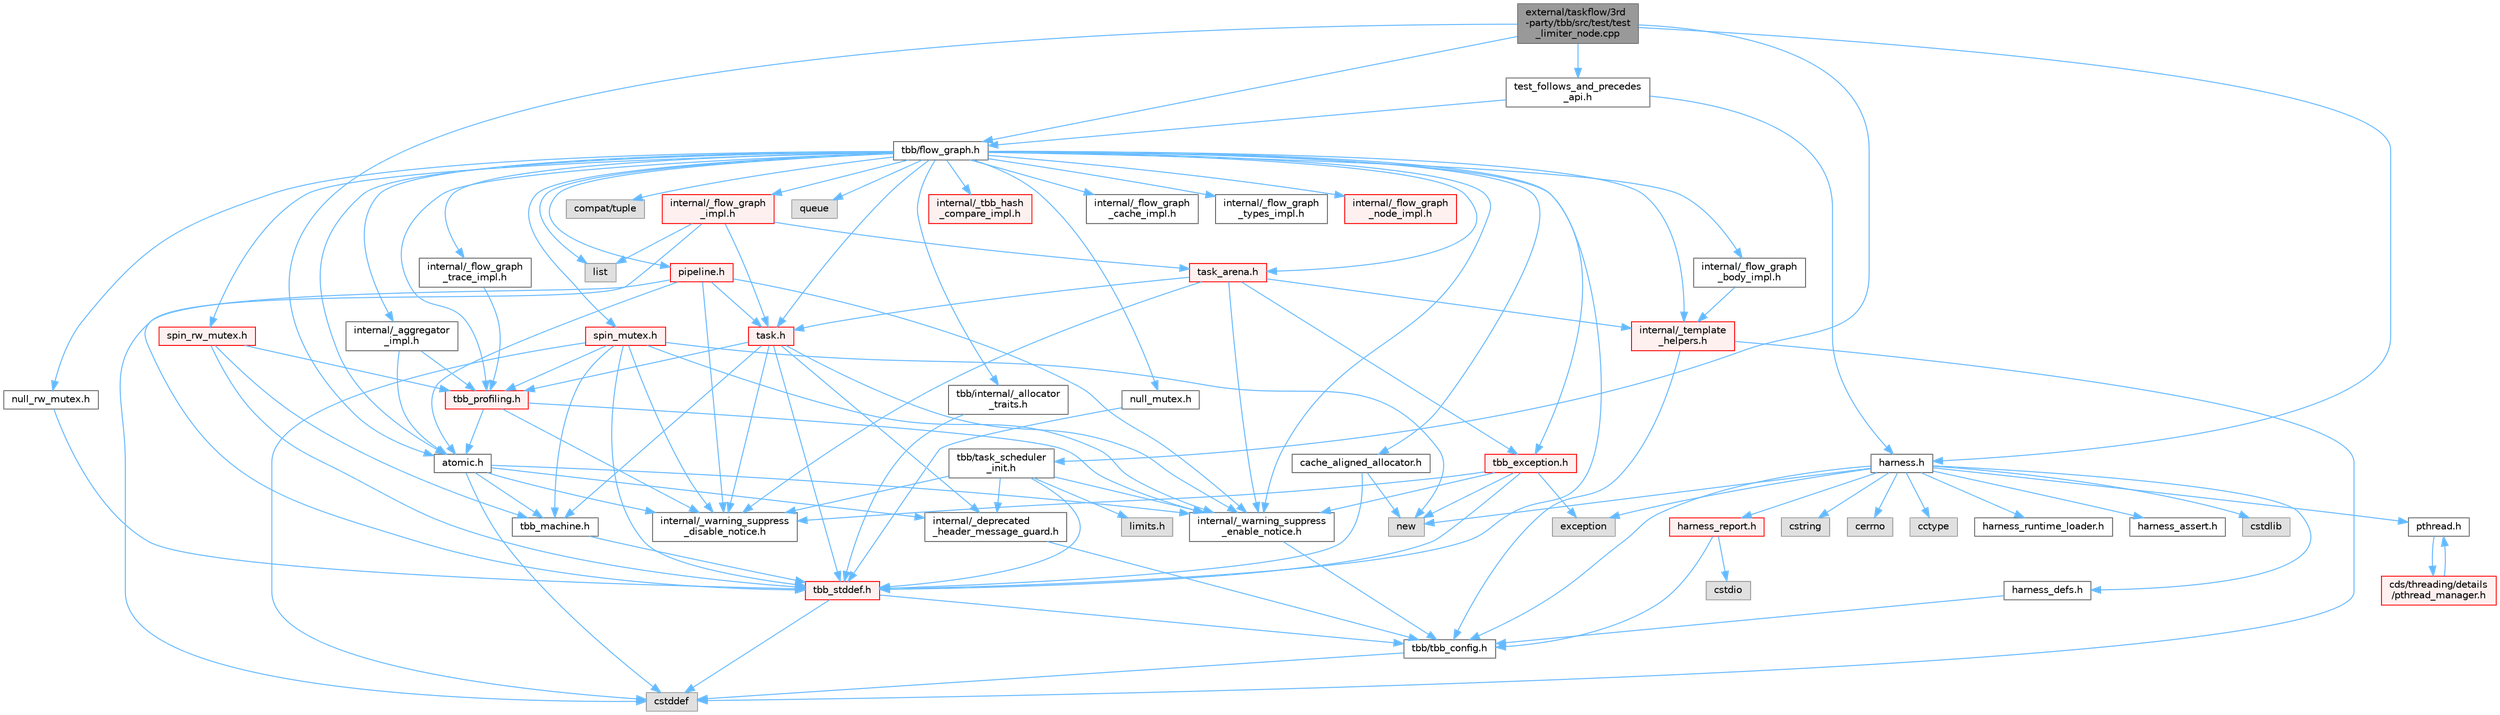 digraph "external/taskflow/3rd-party/tbb/src/test/test_limiter_node.cpp"
{
 // LATEX_PDF_SIZE
  bgcolor="transparent";
  edge [fontname=Helvetica,fontsize=10,labelfontname=Helvetica,labelfontsize=10];
  node [fontname=Helvetica,fontsize=10,shape=box,height=0.2,width=0.4];
  Node1 [id="Node000001",label="external/taskflow/3rd\l-party/tbb/src/test/test\l_limiter_node.cpp",height=0.2,width=0.4,color="gray40", fillcolor="grey60", style="filled", fontcolor="black",tooltip=" "];
  Node1 -> Node2 [id="edge1_Node000001_Node000002",color="steelblue1",style="solid",tooltip=" "];
  Node2 [id="Node000002",label="harness.h",height=0.2,width=0.4,color="grey40", fillcolor="white", style="filled",URL="$harness_8h.html",tooltip=" "];
  Node2 -> Node3 [id="edge2_Node000002_Node000003",color="steelblue1",style="solid",tooltip=" "];
  Node3 [id="Node000003",label="tbb/tbb_config.h",height=0.2,width=0.4,color="grey40", fillcolor="white", style="filled",URL="$tbb__config_8h.html",tooltip=" "];
  Node3 -> Node4 [id="edge3_Node000003_Node000004",color="steelblue1",style="solid",tooltip=" "];
  Node4 [id="Node000004",label="cstddef",height=0.2,width=0.4,color="grey60", fillcolor="#E0E0E0", style="filled",tooltip=" "];
  Node2 -> Node5 [id="edge4_Node000002_Node000005",color="steelblue1",style="solid",tooltip=" "];
  Node5 [id="Node000005",label="harness_defs.h",height=0.2,width=0.4,color="grey40", fillcolor="white", style="filled",URL="$harness__defs_8h.html",tooltip=" "];
  Node5 -> Node3 [id="edge5_Node000005_Node000003",color="steelblue1",style="solid",tooltip=" "];
  Node2 -> Node6 [id="edge6_Node000002_Node000006",color="steelblue1",style="solid",tooltip=" "];
  Node6 [id="Node000006",label="cstdlib",height=0.2,width=0.4,color="grey60", fillcolor="#E0E0E0", style="filled",tooltip=" "];
  Node2 -> Node7 [id="edge7_Node000002_Node000007",color="steelblue1",style="solid",tooltip=" "];
  Node7 [id="Node000007",label="cstring",height=0.2,width=0.4,color="grey60", fillcolor="#E0E0E0", style="filled",tooltip=" "];
  Node2 -> Node8 [id="edge8_Node000002_Node000008",color="steelblue1",style="solid",tooltip=" "];
  Node8 [id="Node000008",label="cerrno",height=0.2,width=0.4,color="grey60", fillcolor="#E0E0E0", style="filled",tooltip=" "];
  Node2 -> Node9 [id="edge9_Node000002_Node000009",color="steelblue1",style="solid",tooltip=" "];
  Node9 [id="Node000009",label="cctype",height=0.2,width=0.4,color="grey60", fillcolor="#E0E0E0", style="filled",tooltip=" "];
  Node2 -> Node10 [id="edge10_Node000002_Node000010",color="steelblue1",style="solid",tooltip=" "];
  Node10 [id="Node000010",label="new",height=0.2,width=0.4,color="grey60", fillcolor="#E0E0E0", style="filled",tooltip=" "];
  Node2 -> Node11 [id="edge11_Node000002_Node000011",color="steelblue1",style="solid",tooltip=" "];
  Node11 [id="Node000011",label="pthread.h",height=0.2,width=0.4,color="grey40", fillcolor="white", style="filled",URL="$pthread_8h.html",tooltip=" "];
  Node11 -> Node12 [id="edge12_Node000011_Node000012",color="steelblue1",style="solid",tooltip=" "];
  Node12 [id="Node000012",label="cds/threading/details\l/pthread_manager.h",height=0.2,width=0.4,color="red", fillcolor="#FFF0F0", style="filled",URL="$pthread__manager_8h.html",tooltip=" "];
  Node12 -> Node11 [id="edge13_Node000012_Node000011",color="steelblue1",style="solid",tooltip=" "];
  Node2 -> Node57 [id="edge14_Node000002_Node000057",color="steelblue1",style="solid",tooltip=" "];
  Node57 [id="Node000057",label="harness_runtime_loader.h",height=0.2,width=0.4,color="grey40", fillcolor="white", style="filled",URL="$harness__runtime__loader_8h.html",tooltip=" "];
  Node2 -> Node58 [id="edge15_Node000002_Node000058",color="steelblue1",style="solid",tooltip=" "];
  Node58 [id="Node000058",label="harness_report.h",height=0.2,width=0.4,color="red", fillcolor="#FFF0F0", style="filled",URL="$harness__report_8h.html",tooltip=" "];
  Node58 -> Node59 [id="edge16_Node000058_Node000059",color="steelblue1",style="solid",tooltip=" "];
  Node59 [id="Node000059",label="cstdio",height=0.2,width=0.4,color="grey60", fillcolor="#E0E0E0", style="filled",tooltip=" "];
  Node58 -> Node3 [id="edge17_Node000058_Node000003",color="steelblue1",style="solid",tooltip=" "];
  Node2 -> Node24 [id="edge18_Node000002_Node000024",color="steelblue1",style="solid",tooltip=" "];
  Node24 [id="Node000024",label="exception",height=0.2,width=0.4,color="grey60", fillcolor="#E0E0E0", style="filled",tooltip=" "];
  Node2 -> Node61 [id="edge19_Node000002_Node000061",color="steelblue1",style="solid",tooltip=" "];
  Node61 [id="Node000061",label="harness_assert.h",height=0.2,width=0.4,color="grey40", fillcolor="white", style="filled",URL="$harness__assert_8h.html",tooltip=" "];
  Node1 -> Node62 [id="edge20_Node000001_Node000062",color="steelblue1",style="solid",tooltip=" "];
  Node62 [id="Node000062",label="tbb/flow_graph.h",height=0.2,width=0.4,color="grey40", fillcolor="white", style="filled",URL="$flow__graph_8h.html",tooltip="The graph related classes and functions"];
  Node62 -> Node63 [id="edge21_Node000062_Node000063",color="steelblue1",style="solid",tooltip=" "];
  Node63 [id="Node000063",label="internal/_warning_suppress\l_enable_notice.h",height=0.2,width=0.4,color="grey40", fillcolor="white", style="filled",URL="$__warning__suppress__enable__notice_8h.html",tooltip=" "];
  Node63 -> Node3 [id="edge22_Node000063_Node000003",color="steelblue1",style="solid",tooltip=" "];
  Node62 -> Node64 [id="edge23_Node000062_Node000064",color="steelblue1",style="solid",tooltip=" "];
  Node64 [id="Node000064",label="tbb_stddef.h",height=0.2,width=0.4,color="red", fillcolor="#FFF0F0", style="filled",URL="$tbb__stddef_8h.html",tooltip=" "];
  Node64 -> Node3 [id="edge24_Node000064_Node000003",color="steelblue1",style="solid",tooltip=" "];
  Node64 -> Node4 [id="edge25_Node000064_Node000004",color="steelblue1",style="solid",tooltip=" "];
  Node62 -> Node66 [id="edge26_Node000062_Node000066",color="steelblue1",style="solid",tooltip=" "];
  Node66 [id="Node000066",label="atomic.h",height=0.2,width=0.4,color="grey40", fillcolor="white", style="filled",URL="$external_2taskflow_23rd-party_2tbb_2include_2tbb_2atomic_8h.html",tooltip=" "];
  Node66 -> Node67 [id="edge27_Node000066_Node000067",color="steelblue1",style="solid",tooltip=" "];
  Node67 [id="Node000067",label="internal/_deprecated\l_header_message_guard.h",height=0.2,width=0.4,color="grey40", fillcolor="white", style="filled",URL="$__deprecated__header__message__guard_8h.html",tooltip=" "];
  Node67 -> Node3 [id="edge28_Node000067_Node000003",color="steelblue1",style="solid",tooltip=" "];
  Node66 -> Node63 [id="edge29_Node000066_Node000063",color="steelblue1",style="solid",tooltip=" "];
  Node66 -> Node4 [id="edge30_Node000066_Node000004",color="steelblue1",style="solid",tooltip=" "];
  Node66 -> Node68 [id="edge31_Node000066_Node000068",color="steelblue1",style="solid",tooltip=" "];
  Node68 [id="Node000068",label="tbb_machine.h",height=0.2,width=0.4,color="grey40", fillcolor="white", style="filled",URL="$tbb__machine_8h.html",tooltip=" "];
  Node68 -> Node64 [id="edge32_Node000068_Node000064",color="steelblue1",style="solid",tooltip=" "];
  Node66 -> Node69 [id="edge33_Node000066_Node000069",color="steelblue1",style="solid",tooltip=" "];
  Node69 [id="Node000069",label="internal/_warning_suppress\l_disable_notice.h",height=0.2,width=0.4,color="grey40", fillcolor="white", style="filled",URL="$__warning__suppress__disable__notice_8h.html",tooltip=" "];
  Node62 -> Node70 [id="edge34_Node000062_Node000070",color="steelblue1",style="solid",tooltip=" "];
  Node70 [id="Node000070",label="spin_mutex.h",height=0.2,width=0.4,color="red", fillcolor="#FFF0F0", style="filled",URL="$external_2taskflow_23rd-party_2tbb_2include_2tbb_2spin__mutex_8h.html",tooltip=" "];
  Node70 -> Node63 [id="edge35_Node000070_Node000063",color="steelblue1",style="solid",tooltip=" "];
  Node70 -> Node4 [id="edge36_Node000070_Node000004",color="steelblue1",style="solid",tooltip=" "];
  Node70 -> Node10 [id="edge37_Node000070_Node000010",color="steelblue1",style="solid",tooltip=" "];
  Node70 -> Node64 [id="edge38_Node000070_Node000064",color="steelblue1",style="solid",tooltip=" "];
  Node70 -> Node68 [id="edge39_Node000070_Node000068",color="steelblue1",style="solid",tooltip=" "];
  Node70 -> Node72 [id="edge40_Node000070_Node000072",color="steelblue1",style="solid",tooltip=" "];
  Node72 [id="Node000072",label="tbb_profiling.h",height=0.2,width=0.4,color="red", fillcolor="#FFF0F0", style="filled",URL="$tbb__profiling_8h.html",tooltip=" "];
  Node72 -> Node63 [id="edge41_Node000072_Node000063",color="steelblue1",style="solid",tooltip=" "];
  Node72 -> Node66 [id="edge42_Node000072_Node000066",color="steelblue1",style="solid",tooltip=" "];
  Node72 -> Node69 [id="edge43_Node000072_Node000069",color="steelblue1",style="solid",tooltip=" "];
  Node70 -> Node69 [id="edge44_Node000070_Node000069",color="steelblue1",style="solid",tooltip=" "];
  Node62 -> Node75 [id="edge45_Node000062_Node000075",color="steelblue1",style="solid",tooltip=" "];
  Node75 [id="Node000075",label="null_mutex.h",height=0.2,width=0.4,color="grey40", fillcolor="white", style="filled",URL="$external_2taskflow_23rd-party_2tbb_2include_2tbb_2null__mutex_8h.html",tooltip=" "];
  Node75 -> Node64 [id="edge46_Node000075_Node000064",color="steelblue1",style="solid",tooltip=" "];
  Node62 -> Node76 [id="edge47_Node000062_Node000076",color="steelblue1",style="solid",tooltip=" "];
  Node76 [id="Node000076",label="spin_rw_mutex.h",height=0.2,width=0.4,color="red", fillcolor="#FFF0F0", style="filled",URL="$spin__rw__mutex_8h.html",tooltip=" "];
  Node76 -> Node64 [id="edge48_Node000076_Node000064",color="steelblue1",style="solid",tooltip=" "];
  Node76 -> Node68 [id="edge49_Node000076_Node000068",color="steelblue1",style="solid",tooltip=" "];
  Node76 -> Node72 [id="edge50_Node000076_Node000072",color="steelblue1",style="solid",tooltip=" "];
  Node62 -> Node77 [id="edge51_Node000062_Node000077",color="steelblue1",style="solid",tooltip=" "];
  Node77 [id="Node000077",label="null_rw_mutex.h",height=0.2,width=0.4,color="grey40", fillcolor="white", style="filled",URL="$null__rw__mutex_8h.html",tooltip=" "];
  Node77 -> Node64 [id="edge52_Node000077_Node000064",color="steelblue1",style="solid",tooltip=" "];
  Node62 -> Node78 [id="edge53_Node000062_Node000078",color="steelblue1",style="solid",tooltip=" "];
  Node78 [id="Node000078",label="task.h",height=0.2,width=0.4,color="red", fillcolor="#FFF0F0", style="filled",URL="$task_8h.html",tooltip=" "];
  Node78 -> Node67 [id="edge54_Node000078_Node000067",color="steelblue1",style="solid",tooltip=" "];
  Node78 -> Node63 [id="edge55_Node000078_Node000063",color="steelblue1",style="solid",tooltip=" "];
  Node78 -> Node64 [id="edge56_Node000078_Node000064",color="steelblue1",style="solid",tooltip=" "];
  Node78 -> Node68 [id="edge57_Node000078_Node000068",color="steelblue1",style="solid",tooltip=" "];
  Node78 -> Node72 [id="edge58_Node000078_Node000072",color="steelblue1",style="solid",tooltip=" "];
  Node78 -> Node69 [id="edge59_Node000078_Node000069",color="steelblue1",style="solid",tooltip=" "];
  Node62 -> Node80 [id="edge60_Node000062_Node000080",color="steelblue1",style="solid",tooltip=" "];
  Node80 [id="Node000080",label="cache_aligned_allocator.h",height=0.2,width=0.4,color="grey40", fillcolor="white", style="filled",URL="$cache__aligned__allocator_8h.html",tooltip=" "];
  Node80 -> Node10 [id="edge61_Node000080_Node000010",color="steelblue1",style="solid",tooltip=" "];
  Node80 -> Node64 [id="edge62_Node000080_Node000064",color="steelblue1",style="solid",tooltip=" "];
  Node62 -> Node81 [id="edge63_Node000062_Node000081",color="steelblue1",style="solid",tooltip=" "];
  Node81 [id="Node000081",label="tbb_exception.h",height=0.2,width=0.4,color="red", fillcolor="#FFF0F0", style="filled",URL="$tbb__exception_8h.html",tooltip=" "];
  Node81 -> Node63 [id="edge64_Node000081_Node000063",color="steelblue1",style="solid",tooltip=" "];
  Node81 -> Node64 [id="edge65_Node000081_Node000064",color="steelblue1",style="solid",tooltip=" "];
  Node81 -> Node24 [id="edge66_Node000081_Node000024",color="steelblue1",style="solid",tooltip=" "];
  Node81 -> Node10 [id="edge67_Node000081_Node000010",color="steelblue1",style="solid",tooltip=" "];
  Node81 -> Node69 [id="edge68_Node000081_Node000069",color="steelblue1",style="solid",tooltip=" "];
  Node62 -> Node84 [id="edge69_Node000062_Node000084",color="steelblue1",style="solid",tooltip=" "];
  Node84 [id="Node000084",label="pipeline.h",height=0.2,width=0.4,color="red", fillcolor="#FFF0F0", style="filled",URL="$pipeline_8h.html",tooltip=" "];
  Node84 -> Node63 [id="edge70_Node000084_Node000063",color="steelblue1",style="solid",tooltip=" "];
  Node84 -> Node66 [id="edge71_Node000084_Node000066",color="steelblue1",style="solid",tooltip=" "];
  Node84 -> Node78 [id="edge72_Node000084_Node000078",color="steelblue1",style="solid",tooltip=" "];
  Node84 -> Node4 [id="edge73_Node000084_Node000004",color="steelblue1",style="solid",tooltip=" "];
  Node84 -> Node69 [id="edge74_Node000084_Node000069",color="steelblue1",style="solid",tooltip=" "];
  Node62 -> Node85 [id="edge75_Node000062_Node000085",color="steelblue1",style="solid",tooltip=" "];
  Node85 [id="Node000085",label="internal/_template\l_helpers.h",height=0.2,width=0.4,color="red", fillcolor="#FFF0F0", style="filled",URL="$__template__helpers_8h.html",tooltip=" "];
  Node85 -> Node4 [id="edge76_Node000085_Node000004",color="steelblue1",style="solid",tooltip=" "];
  Node85 -> Node3 [id="edge77_Node000085_Node000003",color="steelblue1",style="solid",tooltip=" "];
  Node62 -> Node86 [id="edge78_Node000062_Node000086",color="steelblue1",style="solid",tooltip=" "];
  Node86 [id="Node000086",label="internal/_aggregator\l_impl.h",height=0.2,width=0.4,color="grey40", fillcolor="white", style="filled",URL="$__aggregator__impl_8h.html",tooltip=" "];
  Node86 -> Node66 [id="edge79_Node000086_Node000066",color="steelblue1",style="solid",tooltip=" "];
  Node86 -> Node72 [id="edge80_Node000086_Node000072",color="steelblue1",style="solid",tooltip=" "];
  Node62 -> Node87 [id="edge81_Node000062_Node000087",color="steelblue1",style="solid",tooltip=" "];
  Node87 [id="Node000087",label="tbb/internal/_allocator\l_traits.h",height=0.2,width=0.4,color="grey40", fillcolor="white", style="filled",URL="$__allocator__traits_8h.html",tooltip=" "];
  Node87 -> Node64 [id="edge82_Node000087_Node000064",color="steelblue1",style="solid",tooltip=" "];
  Node62 -> Node72 [id="edge83_Node000062_Node000072",color="steelblue1",style="solid",tooltip=" "];
  Node62 -> Node88 [id="edge84_Node000062_Node000088",color="steelblue1",style="solid",tooltip=" "];
  Node88 [id="Node000088",label="task_arena.h",height=0.2,width=0.4,color="red", fillcolor="#FFF0F0", style="filled",URL="$task__arena_8h.html",tooltip=" "];
  Node88 -> Node63 [id="edge85_Node000088_Node000063",color="steelblue1",style="solid",tooltip=" "];
  Node88 -> Node78 [id="edge86_Node000088_Node000078",color="steelblue1",style="solid",tooltip=" "];
  Node88 -> Node81 [id="edge87_Node000088_Node000081",color="steelblue1",style="solid",tooltip=" "];
  Node88 -> Node85 [id="edge88_Node000088_Node000085",color="steelblue1",style="solid",tooltip=" "];
  Node88 -> Node69 [id="edge89_Node000088_Node000069",color="steelblue1",style="solid",tooltip=" "];
  Node62 -> Node89 [id="edge90_Node000062_Node000089",color="steelblue1",style="solid",tooltip=" "];
  Node89 [id="Node000089",label="compat/tuple",height=0.2,width=0.4,color="grey60", fillcolor="#E0E0E0", style="filled",tooltip=" "];
  Node62 -> Node90 [id="edge91_Node000062_Node000090",color="steelblue1",style="solid",tooltip=" "];
  Node90 [id="Node000090",label="list",height=0.2,width=0.4,color="grey60", fillcolor="#E0E0E0", style="filled",tooltip=" "];
  Node62 -> Node91 [id="edge92_Node000062_Node000091",color="steelblue1",style="solid",tooltip=" "];
  Node91 [id="Node000091",label="queue",height=0.2,width=0.4,color="grey60", fillcolor="#E0E0E0", style="filled",tooltip=" "];
  Node62 -> Node92 [id="edge93_Node000062_Node000092",color="steelblue1",style="solid",tooltip=" "];
  Node92 [id="Node000092",label="internal/_flow_graph\l_impl.h",height=0.2,width=0.4,color="red", fillcolor="#FFF0F0", style="filled",URL="$__flow__graph__impl_8h.html",tooltip=" "];
  Node92 -> Node64 [id="edge94_Node000092_Node000064",color="steelblue1",style="solid",tooltip=" "];
  Node92 -> Node78 [id="edge95_Node000092_Node000078",color="steelblue1",style="solid",tooltip=" "];
  Node92 -> Node88 [id="edge96_Node000092_Node000088",color="steelblue1",style="solid",tooltip=" "];
  Node92 -> Node90 [id="edge97_Node000092_Node000090",color="steelblue1",style="solid",tooltip=" "];
  Node62 -> Node94 [id="edge98_Node000062_Node000094",color="steelblue1",style="solid",tooltip=" "];
  Node94 [id="Node000094",label="internal/_flow_graph\l_trace_impl.h",height=0.2,width=0.4,color="grey40", fillcolor="white", style="filled",URL="$__flow__graph__trace__impl_8h.html",tooltip=" "];
  Node94 -> Node72 [id="edge99_Node000094_Node000072",color="steelblue1",style="solid",tooltip=" "];
  Node62 -> Node95 [id="edge100_Node000062_Node000095",color="steelblue1",style="solid",tooltip=" "];
  Node95 [id="Node000095",label="internal/_tbb_hash\l_compare_impl.h",height=0.2,width=0.4,color="red", fillcolor="#FFF0F0", style="filled",URL="$__tbb__hash__compare__impl_8h.html",tooltip=" "];
  Node62 -> Node96 [id="edge101_Node000062_Node000096",color="steelblue1",style="solid",tooltip=" "];
  Node96 [id="Node000096",label="internal/_flow_graph\l_body_impl.h",height=0.2,width=0.4,color="grey40", fillcolor="white", style="filled",URL="$__flow__graph__body__impl_8h.html",tooltip=" "];
  Node96 -> Node85 [id="edge102_Node000096_Node000085",color="steelblue1",style="solid",tooltip=" "];
  Node62 -> Node97 [id="edge103_Node000062_Node000097",color="steelblue1",style="solid",tooltip=" "];
  Node97 [id="Node000097",label="internal/_flow_graph\l_cache_impl.h",height=0.2,width=0.4,color="grey40", fillcolor="white", style="filled",URL="$__flow__graph__cache__impl_8h.html",tooltip=" "];
  Node62 -> Node98 [id="edge104_Node000062_Node000098",color="steelblue1",style="solid",tooltip=" "];
  Node98 [id="Node000098",label="internal/_flow_graph\l_types_impl.h",height=0.2,width=0.4,color="grey40", fillcolor="white", style="filled",URL="$__flow__graph__types__impl_8h.html",tooltip=" "];
  Node62 -> Node99 [id="edge105_Node000062_Node000099",color="steelblue1",style="solid",tooltip=" "];
  Node99 [id="Node000099",label="internal/_flow_graph\l_node_impl.h",height=0.2,width=0.4,color="red", fillcolor="#FFF0F0", style="filled",URL="$__flow__graph__node__impl_8h.html",tooltip=" "];
  Node1 -> Node66 [id="edge106_Node000001_Node000066",color="steelblue1",style="solid",tooltip=" "];
  Node1 -> Node101 [id="edge107_Node000001_Node000101",color="steelblue1",style="solid",tooltip=" "];
  Node101 [id="Node000101",label="tbb/task_scheduler\l_init.h",height=0.2,width=0.4,color="grey40", fillcolor="white", style="filled",URL="$task__scheduler__init_8h.html",tooltip=" "];
  Node101 -> Node67 [id="edge108_Node000101_Node000067",color="steelblue1",style="solid",tooltip=" "];
  Node101 -> Node63 [id="edge109_Node000101_Node000063",color="steelblue1",style="solid",tooltip=" "];
  Node101 -> Node64 [id="edge110_Node000101_Node000064",color="steelblue1",style="solid",tooltip=" "];
  Node101 -> Node102 [id="edge111_Node000101_Node000102",color="steelblue1",style="solid",tooltip=" "];
  Node102 [id="Node000102",label="limits.h",height=0.2,width=0.4,color="grey60", fillcolor="#E0E0E0", style="filled",tooltip=" "];
  Node101 -> Node69 [id="edge112_Node000101_Node000069",color="steelblue1",style="solid",tooltip=" "];
  Node1 -> Node103 [id="edge113_Node000001_Node000103",color="steelblue1",style="solid",tooltip=" "];
  Node103 [id="Node000103",label="test_follows_and_precedes\l_api.h",height=0.2,width=0.4,color="grey40", fillcolor="white", style="filled",URL="$test__follows__and__precedes__api_8h.html",tooltip=" "];
  Node103 -> Node2 [id="edge114_Node000103_Node000002",color="steelblue1",style="solid",tooltip=" "];
  Node103 -> Node62 [id="edge115_Node000103_Node000062",color="steelblue1",style="solid",tooltip=" "];
}
